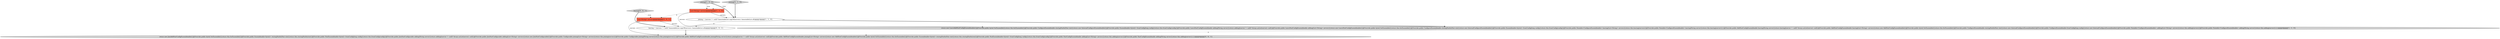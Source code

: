digraph {
6 [style = filled, label = "List<String> servers@@@2@@@['0', '0', '1']", fillcolor = tomato, shape = box image = "AAA0AAABBB3BBB"];
7 [style = filled, label = "return new JoinAddStatConfigEnsembleable(){@Override public byte(( forEnsemble(){return this.forEnsemble()}@Override public Ensembleable<byte((> storingStatIn(Stat stat){return this.storingStatIn(stat)}@Override public StatEnsembleable<byte((> fromConfig(long config){return this.fromConfig(config)}@Override public JoinStatConfigurable adding(String server){return adding((server != null)? Arrays.asList(server): null)}@Override public JoinStatConfigurable adding(List<String> servers){return new JoinStatConfigurable(){@Override public Configurable joining(List<String> servers){return this.joining(servers)}@Override public Configurable joining(String server){return this.joining(server)}}}@Override public AddStatConfigEnsembleable joining(String server){return joining((server != null)? Arrays.asList(server): null)}@Override public AddStatConfigEnsembleable joining(List<String> servers){return new AddStatConfigEnsembleable(){@Override public byte(( forEnsemble(){return this.forEnsemble()}@Override public Ensembleable<byte((> storingStatIn(Stat stat){return this.storingStatIn(stat)}@Override public StatEnsembleable<byte((> fromConfig(long config){return this.fromConfig(config)}@Override public StatConfigEnsembleable adding(List<String> servers){return this.adding(servers)}@Override public StatConfigEnsembleable adding(String server){return this.adding(server)}}}}@@@4@@@['0', '0', '1']", fillcolor = lightgray, shape = ellipse image = "AAA0AAABBB3BBB"];
8 [style = filled, label = "leaving['0', '0', '1']", fillcolor = lightgray, shape = diamond image = "AAA0AAABBB3BBB"];
2 [style = filled, label = "return new LeaveAddStatConfigEnsembleable(){@Override public byte(( forEnsemble(){return this.forEnsemble()}@Override public ConfigureEnsembleable storingStatIn(Stat stat){return new InternalConfigureEnsembleable()}@Override public Ensembleable<byte((> fromConfig(long config){return this.fromConfig(config)}@Override public LeaveStatConfigEnsembleable adding(String server){return adding((server != null)? Arrays.asList(server): null)}@Override public LeaveStatConfigEnsembleable adding(List<String> servers){return new LeaveStatConfigEnsembleable(){@Override public byte(( forEnsemble(){return this.forEnsemble()}@Override public ConfigureEnsembleable storingStatIn(Stat stat){return new InternalConfigureEnsembleable()}@Override public Ensembleable<byte((> fromConfig(long config){return this.fromConfig(config)}@Override public Statable<ConfigureEnsembleable> leaving(List<String> servers){return this.leaving(servers)}@Override public Statable<ConfigureEnsembleable> leaving(String server){return this.leaving(server)}}}@Override public AddStatConfigEnsembleable leaving(String server){return leaving((server != null)? Arrays.asList(server): null)}@Override public AddStatConfigEnsembleable leaving(List<String> servers){return new AddStatConfigEnsembleable(){@Override public byte(( forEnsemble(){return this.forEnsemble()}@Override public ConfigureEnsembleable storingStatIn(Stat stat){return new InternalConfigureEnsembleable()}@Override public ConfigureEnsembleable fromConfig(long config){return new InternalConfigureEnsembleable()}@Override public Statable<ConfigureEnsembleable> adding(List<String> servers){return this.adding(servers)}@Override public Statable<ConfigureEnsembleable> adding(String server){return this.adding(server)}}}}@@@4@@@['1', '1', '0']", fillcolor = lightgray, shape = ellipse image = "AAA0AAABBB1BBB"];
3 [style = filled, label = "List<String> servers@@@2@@@['1', '1', '0']", fillcolor = tomato, shape = box image = "AAA0AAABBB1BBB"];
4 [style = filled, label = "joining['0', '1', '0']", fillcolor = lightgray, shape = diamond image = "AAA0AAABBB2BBB"];
0 [style = filled, label = "joining = (servers != null)? ImmutableList.copyOf(servers): ImmutableList.of()@@@3@@@['1', '1', '0']", fillcolor = white, shape = ellipse image = "AAA0AAABBB1BBB"];
5 [style = filled, label = "leaving = (servers != null)? ImmutableList.copyOf(servers): ImmutableList.of()@@@3@@@['0', '0', '1']", fillcolor = white, shape = ellipse image = "AAA0AAABBB3BBB"];
1 [style = filled, label = "joining['1', '0', '0']", fillcolor = lightgray, shape = diamond image = "AAA0AAABBB1BBB"];
8->6 [style = dotted, label="true"];
2->7 [style = dashed, label="0"];
3->6 [style = dashed, label="0"];
3->2 [style = solid, label="servers"];
1->3 [style = dotted, label="true"];
0->2 [style = bold, label=""];
3->0 [style = solid, label="servers"];
8->5 [style = bold, label=""];
6->5 [style = solid, label="servers"];
6->7 [style = solid, label="servers"];
4->3 [style = dotted, label="true"];
5->7 [style = bold, label=""];
0->5 [style = dashed, label="0"];
4->0 [style = bold, label=""];
1->0 [style = bold, label=""];
}
